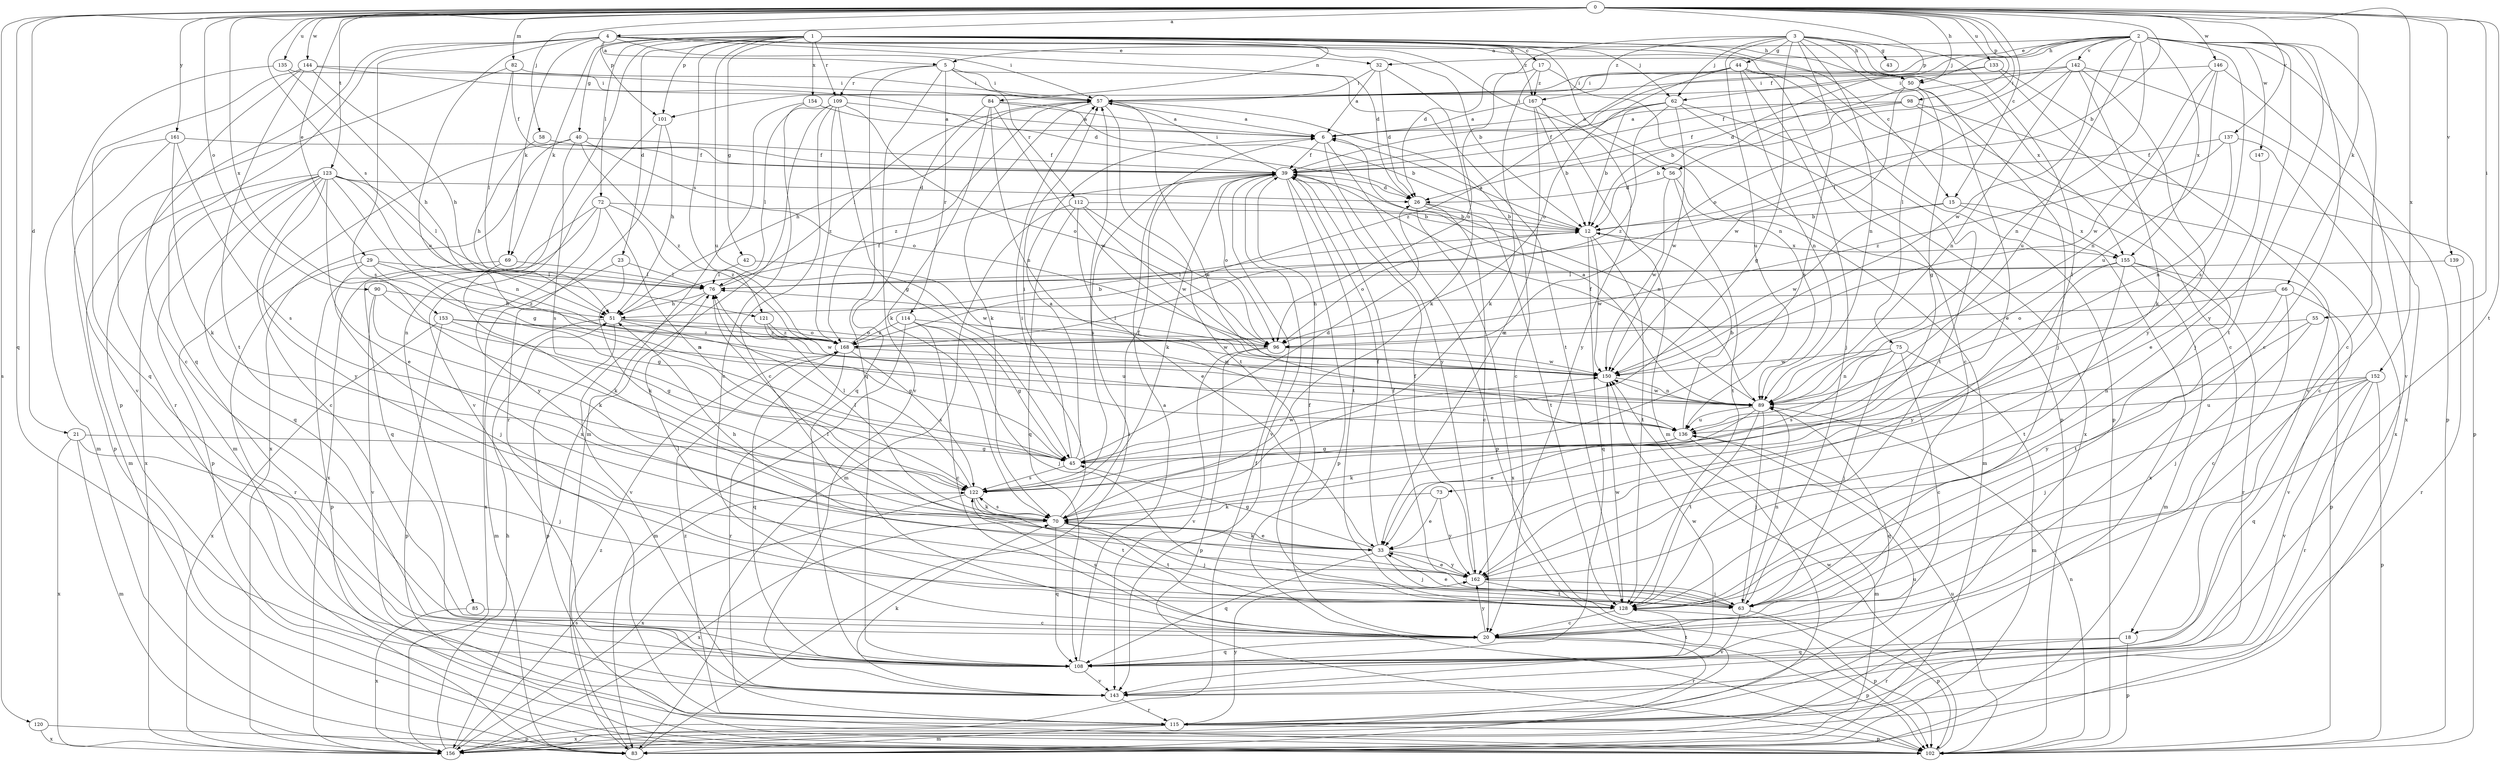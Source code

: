 strict digraph  {
0;
1;
2;
3;
4;
5;
6;
12;
15;
17;
18;
20;
21;
23;
26;
29;
32;
33;
39;
40;
42;
43;
44;
45;
50;
51;
55;
56;
57;
58;
62;
63;
66;
69;
70;
72;
73;
75;
76;
82;
83;
84;
85;
89;
90;
96;
98;
101;
102;
108;
109;
112;
114;
115;
120;
121;
122;
123;
128;
133;
135;
136;
137;
139;
142;
143;
144;
146;
147;
150;
152;
153;
154;
155;
156;
161;
162;
167;
168;
0 -> 4  [label=a];
0 -> 12  [label=b];
0 -> 15  [label=c];
0 -> 21  [label=d];
0 -> 29  [label=e];
0 -> 39  [label=f];
0 -> 50  [label=h];
0 -> 55  [label=i];
0 -> 56  [label=i];
0 -> 58  [label=j];
0 -> 66  [label=k];
0 -> 82  [label=m];
0 -> 90  [label=o];
0 -> 98  [label=p];
0 -> 108  [label=q];
0 -> 120  [label=s];
0 -> 121  [label=s];
0 -> 123  [label=t];
0 -> 128  [label=t];
0 -> 133  [label=u];
0 -> 135  [label=u];
0 -> 137  [label=v];
0 -> 139  [label=v];
0 -> 144  [label=w];
0 -> 146  [label=w];
0 -> 152  [label=x];
0 -> 153  [label=x];
0 -> 161  [label=y];
1 -> 15  [label=c];
1 -> 17  [label=c];
1 -> 18  [label=c];
1 -> 23  [label=d];
1 -> 40  [label=g];
1 -> 42  [label=g];
1 -> 50  [label=h];
1 -> 62  [label=j];
1 -> 69  [label=k];
1 -> 72  [label=l];
1 -> 84  [label=n];
1 -> 85  [label=n];
1 -> 89  [label=n];
1 -> 101  [label=p];
1 -> 109  [label=r];
1 -> 121  [label=s];
1 -> 136  [label=u];
1 -> 154  [label=x];
1 -> 167  [label=z];
2 -> 5  [label=a];
2 -> 18  [label=c];
2 -> 20  [label=c];
2 -> 32  [label=e];
2 -> 50  [label=h];
2 -> 62  [label=j];
2 -> 89  [label=n];
2 -> 96  [label=o];
2 -> 101  [label=p];
2 -> 122  [label=s];
2 -> 128  [label=t];
2 -> 136  [label=u];
2 -> 142  [label=v];
2 -> 143  [label=v];
2 -> 147  [label=w];
2 -> 150  [label=w];
2 -> 155  [label=x];
2 -> 162  [label=y];
3 -> 26  [label=d];
3 -> 43  [label=g];
3 -> 44  [label=g];
3 -> 45  [label=g];
3 -> 50  [label=h];
3 -> 62  [label=j];
3 -> 73  [label=l];
3 -> 75  [label=l];
3 -> 89  [label=n];
3 -> 122  [label=s];
3 -> 136  [label=u];
3 -> 155  [label=x];
3 -> 167  [label=z];
4 -> 5  [label=a];
4 -> 12  [label=b];
4 -> 26  [label=d];
4 -> 32  [label=e];
4 -> 50  [label=h];
4 -> 56  [label=i];
4 -> 57  [label=i];
4 -> 69  [label=k];
4 -> 101  [label=p];
4 -> 102  [label=p];
4 -> 108  [label=q];
4 -> 122  [label=s];
4 -> 136  [label=u];
5 -> 57  [label=i];
5 -> 108  [label=q];
5 -> 109  [label=r];
5 -> 112  [label=r];
5 -> 114  [label=r];
5 -> 128  [label=t];
5 -> 143  [label=v];
6 -> 39  [label=f];
6 -> 102  [label=p];
6 -> 162  [label=y];
12 -> 6  [label=a];
12 -> 96  [label=o];
12 -> 108  [label=q];
12 -> 128  [label=t];
12 -> 150  [label=w];
12 -> 155  [label=x];
15 -> 12  [label=b];
15 -> 150  [label=w];
15 -> 155  [label=x];
15 -> 156  [label=x];
17 -> 70  [label=k];
17 -> 96  [label=o];
17 -> 102  [label=p];
17 -> 167  [label=z];
18 -> 102  [label=p];
18 -> 108  [label=q];
18 -> 115  [label=r];
20 -> 39  [label=f];
20 -> 102  [label=p];
20 -> 108  [label=q];
20 -> 115  [label=r];
20 -> 122  [label=s];
20 -> 162  [label=y];
21 -> 45  [label=g];
21 -> 63  [label=j];
21 -> 83  [label=m];
21 -> 156  [label=x];
23 -> 70  [label=k];
23 -> 76  [label=l];
23 -> 156  [label=x];
26 -> 12  [label=b];
26 -> 20  [label=c];
26 -> 128  [label=t];
26 -> 156  [label=x];
29 -> 45  [label=g];
29 -> 63  [label=j];
29 -> 76  [label=l];
29 -> 115  [label=r];
29 -> 168  [label=z];
32 -> 6  [label=a];
32 -> 26  [label=d];
32 -> 57  [label=i];
32 -> 70  [label=k];
33 -> 39  [label=f];
33 -> 45  [label=g];
33 -> 51  [label=h];
33 -> 63  [label=j];
33 -> 70  [label=k];
33 -> 108  [label=q];
33 -> 162  [label=y];
39 -> 26  [label=d];
39 -> 57  [label=i];
39 -> 70  [label=k];
39 -> 89  [label=n];
39 -> 96  [label=o];
39 -> 102  [label=p];
39 -> 122  [label=s];
39 -> 128  [label=t];
39 -> 143  [label=v];
40 -> 39  [label=f];
40 -> 83  [label=m];
40 -> 96  [label=o];
40 -> 122  [label=s];
40 -> 156  [label=x];
40 -> 168  [label=z];
42 -> 76  [label=l];
42 -> 150  [label=w];
44 -> 20  [label=c];
44 -> 57  [label=i];
44 -> 63  [label=j];
44 -> 89  [label=n];
44 -> 96  [label=o];
44 -> 102  [label=p];
44 -> 168  [label=z];
45 -> 6  [label=a];
45 -> 26  [label=d];
45 -> 57  [label=i];
45 -> 122  [label=s];
45 -> 150  [label=w];
50 -> 12  [label=b];
50 -> 33  [label=e];
50 -> 45  [label=g];
50 -> 63  [label=j];
50 -> 150  [label=w];
51 -> 39  [label=f];
51 -> 45  [label=g];
51 -> 83  [label=m];
51 -> 96  [label=o];
51 -> 102  [label=p];
51 -> 168  [label=z];
55 -> 63  [label=j];
55 -> 162  [label=y];
55 -> 168  [label=z];
56 -> 26  [label=d];
56 -> 83  [label=m];
56 -> 128  [label=t];
56 -> 150  [label=w];
57 -> 6  [label=a];
57 -> 20  [label=c];
57 -> 51  [label=h];
57 -> 70  [label=k];
57 -> 128  [label=t];
57 -> 136  [label=u];
57 -> 168  [label=z];
58 -> 39  [label=f];
58 -> 51  [label=h];
62 -> 6  [label=a];
62 -> 12  [label=b];
62 -> 39  [label=f];
62 -> 128  [label=t];
62 -> 150  [label=w];
62 -> 156  [label=x];
62 -> 168  [label=z];
63 -> 33  [label=e];
63 -> 39  [label=f];
63 -> 89  [label=n];
63 -> 102  [label=p];
63 -> 143  [label=v];
66 -> 20  [label=c];
66 -> 51  [label=h];
66 -> 96  [label=o];
66 -> 128  [label=t];
66 -> 143  [label=v];
69 -> 70  [label=k];
69 -> 76  [label=l];
69 -> 102  [label=p];
70 -> 33  [label=e];
70 -> 57  [label=i];
70 -> 63  [label=j];
70 -> 76  [label=l];
70 -> 108  [label=q];
70 -> 122  [label=s];
70 -> 128  [label=t];
70 -> 156  [label=x];
72 -> 12  [label=b];
72 -> 108  [label=q];
72 -> 122  [label=s];
72 -> 156  [label=x];
72 -> 162  [label=y];
72 -> 168  [label=z];
73 -> 33  [label=e];
73 -> 70  [label=k];
73 -> 162  [label=y];
75 -> 20  [label=c];
75 -> 63  [label=j];
75 -> 83  [label=m];
75 -> 89  [label=n];
75 -> 122  [label=s];
75 -> 150  [label=w];
76 -> 51  [label=h];
76 -> 57  [label=i];
76 -> 143  [label=v];
82 -> 39  [label=f];
82 -> 57  [label=i];
82 -> 76  [label=l];
82 -> 115  [label=r];
83 -> 57  [label=i];
83 -> 168  [label=z];
84 -> 6  [label=a];
84 -> 12  [label=b];
84 -> 70  [label=k];
84 -> 89  [label=n];
84 -> 108  [label=q];
84 -> 150  [label=w];
85 -> 20  [label=c];
85 -> 156  [label=x];
89 -> 6  [label=a];
89 -> 33  [label=e];
89 -> 39  [label=f];
89 -> 63  [label=j];
89 -> 108  [label=q];
89 -> 128  [label=t];
89 -> 136  [label=u];
89 -> 150  [label=w];
90 -> 51  [label=h];
90 -> 70  [label=k];
90 -> 89  [label=n];
90 -> 143  [label=v];
96 -> 76  [label=l];
96 -> 102  [label=p];
96 -> 143  [label=v];
96 -> 150  [label=w];
98 -> 6  [label=a];
98 -> 12  [label=b];
98 -> 39  [label=f];
98 -> 102  [label=p];
98 -> 156  [label=x];
101 -> 51  [label=h];
101 -> 115  [label=r];
101 -> 143  [label=v];
102 -> 89  [label=n];
102 -> 136  [label=u];
102 -> 150  [label=w];
108 -> 6  [label=a];
108 -> 128  [label=t];
108 -> 143  [label=v];
108 -> 150  [label=w];
109 -> 6  [label=a];
109 -> 20  [label=c];
109 -> 45  [label=g];
109 -> 76  [label=l];
109 -> 96  [label=o];
109 -> 156  [label=x];
109 -> 168  [label=z];
112 -> 12  [label=b];
112 -> 33  [label=e];
112 -> 83  [label=m];
112 -> 96  [label=o];
112 -> 108  [label=q];
112 -> 150  [label=w];
114 -> 20  [label=c];
114 -> 45  [label=g];
114 -> 63  [label=j];
114 -> 83  [label=m];
114 -> 150  [label=w];
114 -> 168  [label=z];
115 -> 83  [label=m];
115 -> 102  [label=p];
115 -> 136  [label=u];
115 -> 156  [label=x];
115 -> 162  [label=y];
115 -> 168  [label=z];
120 -> 102  [label=p];
120 -> 156  [label=x];
121 -> 136  [label=u];
121 -> 150  [label=w];
121 -> 168  [label=z];
122 -> 39  [label=f];
122 -> 70  [label=k];
122 -> 76  [label=l];
122 -> 128  [label=t];
122 -> 156  [label=x];
123 -> 20  [label=c];
123 -> 26  [label=d];
123 -> 33  [label=e];
123 -> 45  [label=g];
123 -> 76  [label=l];
123 -> 83  [label=m];
123 -> 89  [label=n];
123 -> 102  [label=p];
123 -> 108  [label=q];
123 -> 156  [label=x];
123 -> 162  [label=y];
128 -> 20  [label=c];
128 -> 76  [label=l];
128 -> 102  [label=p];
128 -> 150  [label=w];
133 -> 26  [label=d];
133 -> 57  [label=i];
133 -> 63  [label=j];
133 -> 143  [label=v];
135 -> 51  [label=h];
135 -> 57  [label=i];
135 -> 143  [label=v];
136 -> 12  [label=b];
136 -> 45  [label=g];
136 -> 70  [label=k];
136 -> 83  [label=m];
137 -> 20  [label=c];
137 -> 39  [label=f];
137 -> 89  [label=n];
137 -> 168  [label=z];
139 -> 76  [label=l];
139 -> 115  [label=r];
142 -> 39  [label=f];
142 -> 57  [label=i];
142 -> 70  [label=k];
142 -> 76  [label=l];
142 -> 89  [label=n];
142 -> 156  [label=x];
142 -> 162  [label=y];
143 -> 70  [label=k];
143 -> 115  [label=r];
144 -> 20  [label=c];
144 -> 26  [label=d];
144 -> 51  [label=h];
144 -> 57  [label=i];
144 -> 108  [label=q];
144 -> 128  [label=t];
146 -> 57  [label=i];
146 -> 89  [label=n];
146 -> 102  [label=p];
146 -> 136  [label=u];
146 -> 150  [label=w];
147 -> 33  [label=e];
150 -> 89  [label=n];
152 -> 63  [label=j];
152 -> 89  [label=n];
152 -> 102  [label=p];
152 -> 108  [label=q];
152 -> 115  [label=r];
152 -> 136  [label=u];
152 -> 143  [label=v];
153 -> 45  [label=g];
153 -> 96  [label=o];
153 -> 102  [label=p];
153 -> 156  [label=x];
153 -> 168  [label=z];
154 -> 6  [label=a];
154 -> 20  [label=c];
154 -> 83  [label=m];
155 -> 76  [label=l];
155 -> 83  [label=m];
155 -> 102  [label=p];
155 -> 115  [label=r];
155 -> 128  [label=t];
155 -> 162  [label=y];
156 -> 39  [label=f];
156 -> 51  [label=h];
156 -> 122  [label=s];
161 -> 39  [label=f];
161 -> 70  [label=k];
161 -> 83  [label=m];
161 -> 102  [label=p];
161 -> 122  [label=s];
162 -> 33  [label=e];
162 -> 39  [label=f];
162 -> 63  [label=j];
162 -> 76  [label=l];
162 -> 128  [label=t];
167 -> 6  [label=a];
167 -> 12  [label=b];
167 -> 33  [label=e];
167 -> 83  [label=m];
167 -> 162  [label=y];
168 -> 12  [label=b];
168 -> 108  [label=q];
168 -> 115  [label=r];
168 -> 122  [label=s];
168 -> 150  [label=w];
}
